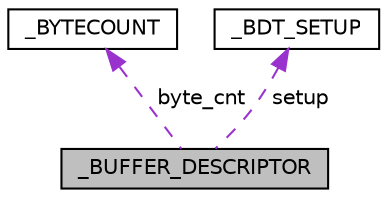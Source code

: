 digraph "_BUFFER_DESCRIPTOR"
{
  edge [fontname="Helvetica",fontsize="10",labelfontname="Helvetica",labelfontsize="10"];
  node [fontname="Helvetica",fontsize="10",shape=record];
  Node1 [label="_BUFFER_DESCRIPTOR",height=0.2,width=0.4,color="black", fillcolor="grey75", style="filled", fontcolor="black"];
  Node2 -> Node1 [dir="back",color="darkorchid3",fontsize="10",style="dashed",label=" byte_cnt" ,fontname="Helvetica"];
  Node2 [label="_BYTECOUNT",height=0.2,width=0.4,color="black", fillcolor="white", style="filled",URL="$union___b_y_t_e_c_o_u_n_t.html"];
  Node3 -> Node1 [dir="back",color="darkorchid3",fontsize="10",style="dashed",label=" setup" ,fontname="Helvetica"];
  Node3 [label="_BDT_SETUP",height=0.2,width=0.4,color="black", fillcolor="white", style="filled",URL="$union___b_d_t___s_e_t_u_p.html"];
}
